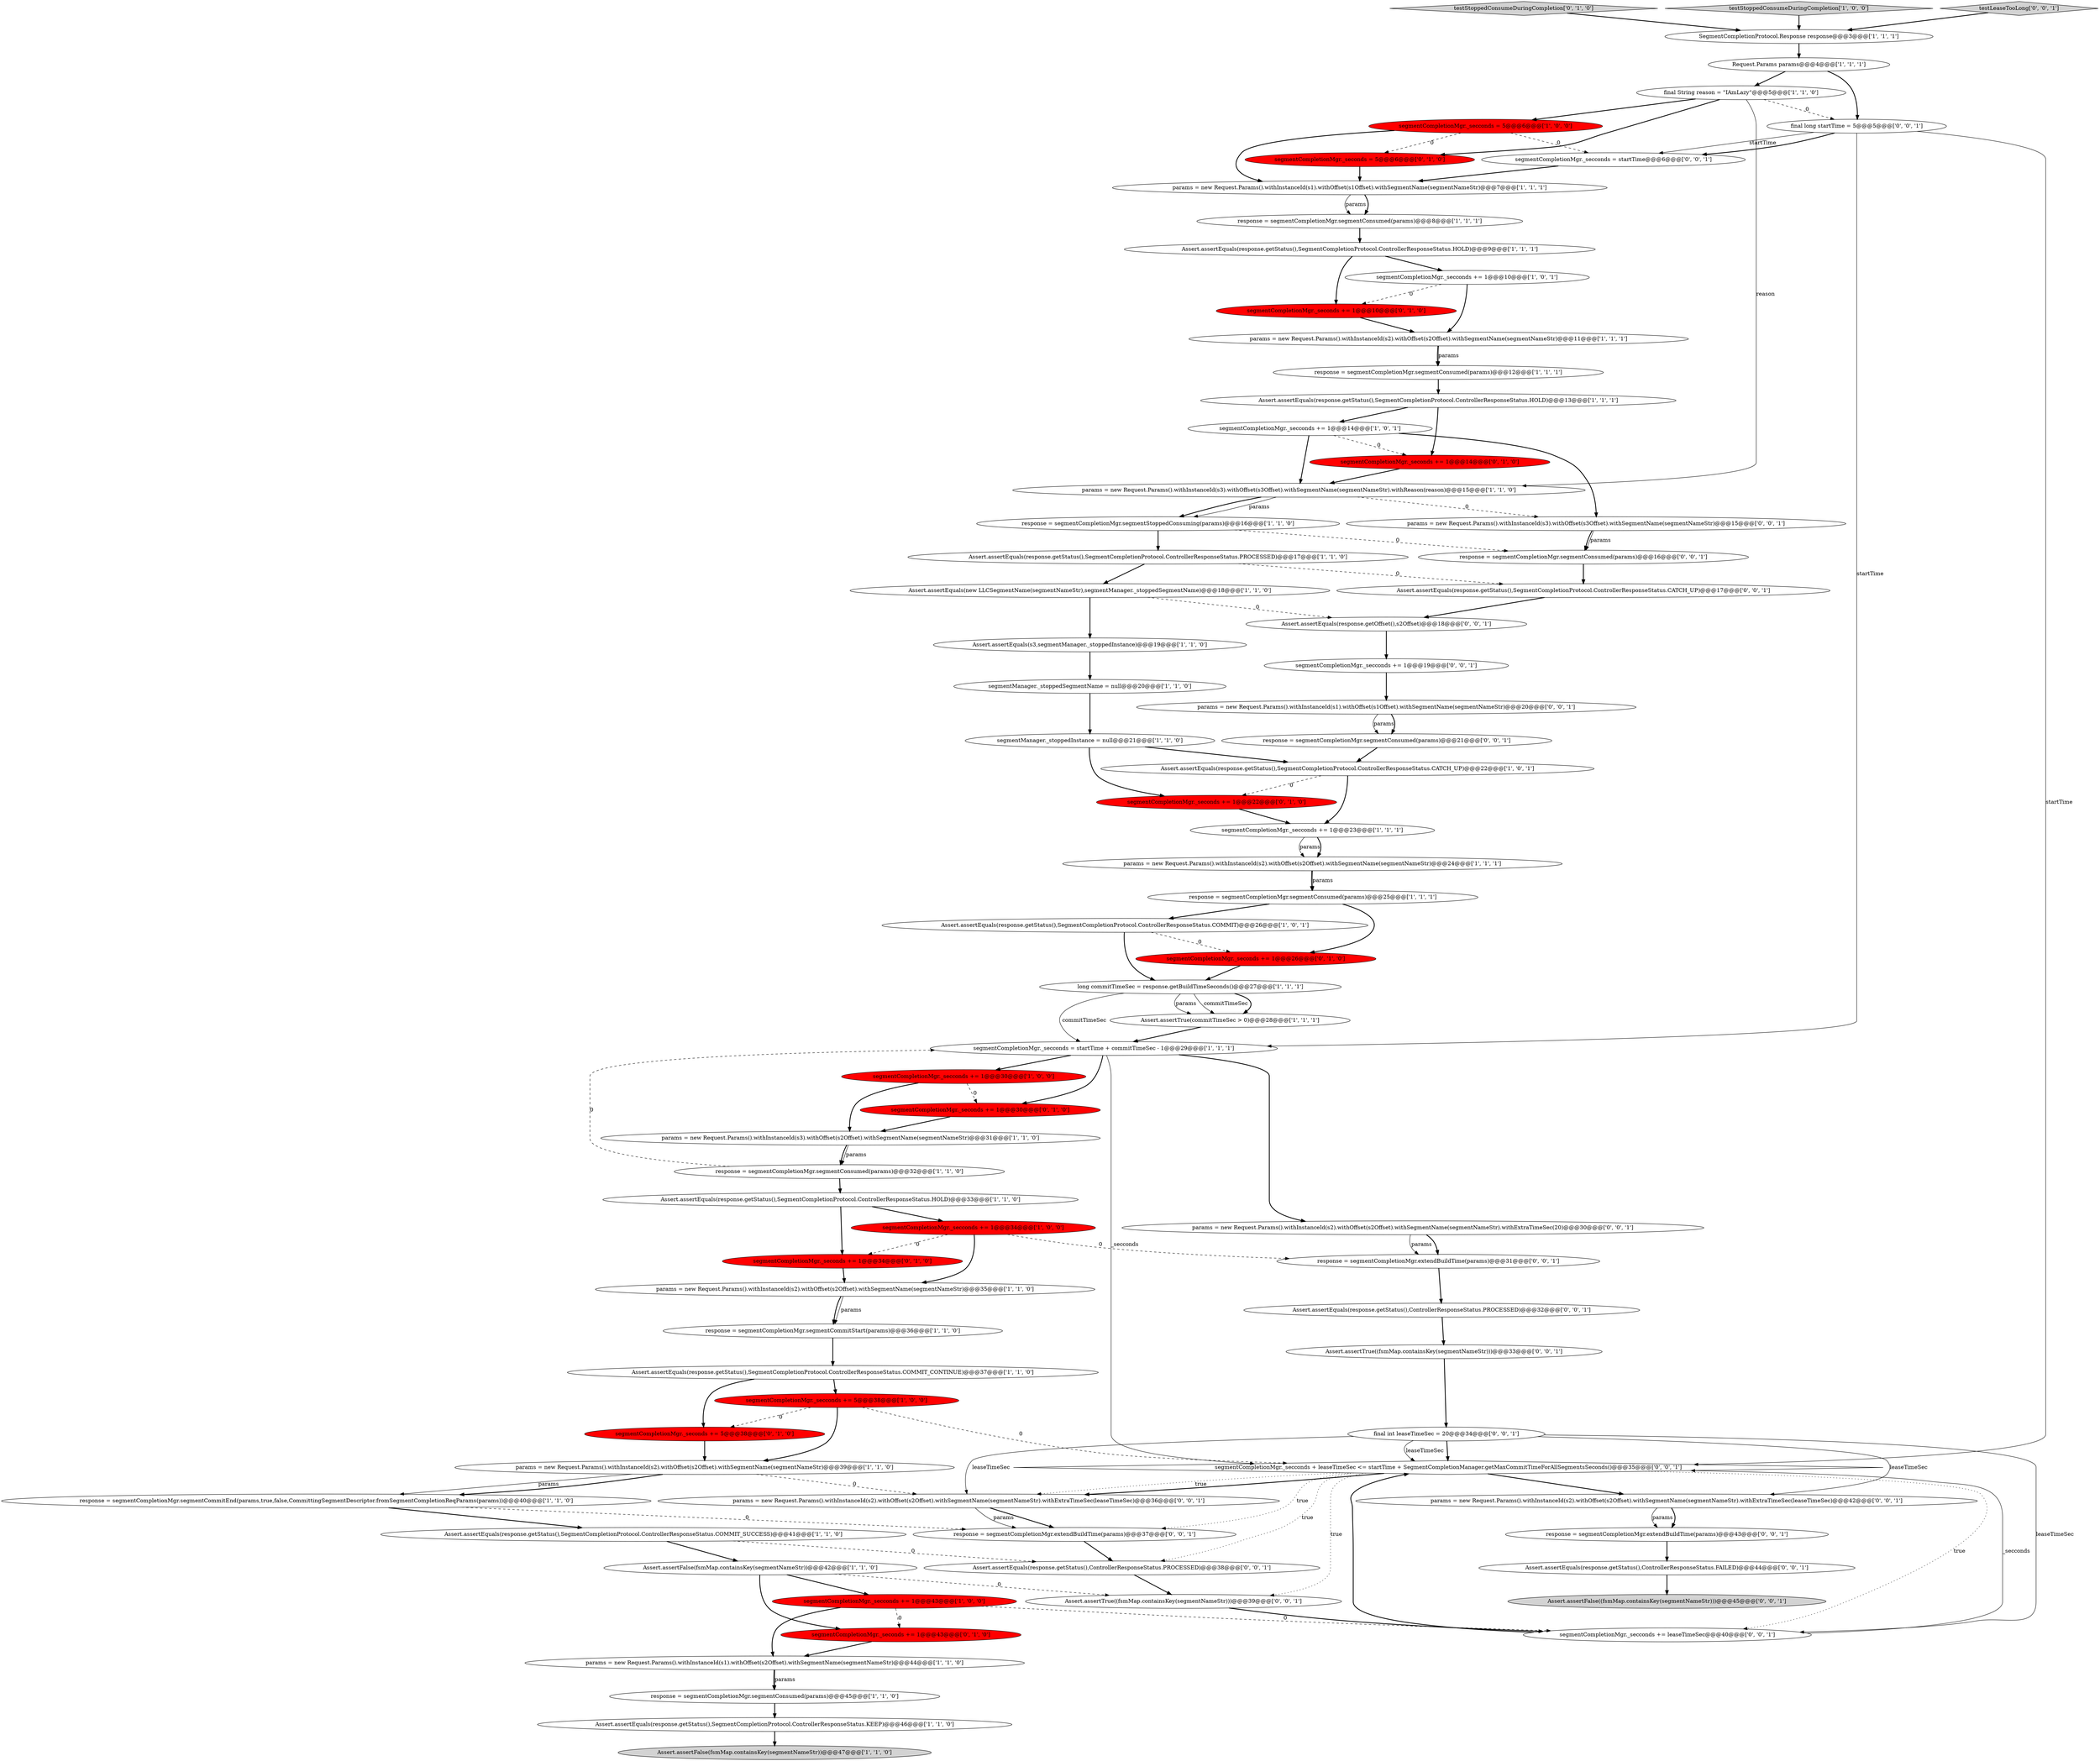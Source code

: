 digraph {
10 [style = filled, label = "params = new Request.Params().withInstanceId(s3).withOffset(s3Offset).withSegmentName(segmentNameStr).withReason(reason)@@@15@@@['1', '1', '0']", fillcolor = white, shape = ellipse image = "AAA0AAABBB1BBB"];
19 [style = filled, label = "Assert.assertEquals(response.getStatus(),SegmentCompletionProtocol.ControllerResponseStatus.KEEP)@@@46@@@['1', '1', '0']", fillcolor = white, shape = ellipse image = "AAA0AAABBB1BBB"];
68 [style = filled, label = "Assert.assertEquals(response.getStatus(),ControllerResponseStatus.PROCESSED)@@@38@@@['0', '0', '1']", fillcolor = white, shape = ellipse image = "AAA0AAABBB3BBB"];
66 [style = filled, label = "Assert.assertTrue((fsmMap.containsKey(segmentNameStr)))@@@39@@@['0', '0', '1']", fillcolor = white, shape = ellipse image = "AAA0AAABBB3BBB"];
8 [style = filled, label = "segmentCompletionMgr._secconds += 1@@@14@@@['1', '0', '1']", fillcolor = white, shape = ellipse image = "AAA0AAABBB1BBB"];
42 [style = filled, label = "params = new Request.Params().withInstanceId(s2).withOffset(s2Offset).withSegmentName(segmentNameStr)@@@35@@@['1', '1', '0']", fillcolor = white, shape = ellipse image = "AAA0AAABBB1BBB"];
53 [style = filled, label = "segmentCompletionMgr._seconds += 5@@@38@@@['0', '1', '0']", fillcolor = red, shape = ellipse image = "AAA1AAABBB2BBB"];
0 [style = filled, label = "params = new Request.Params().withInstanceId(s1).withOffset(s1Offset).withSegmentName(segmentNameStr)@@@7@@@['1', '1', '1']", fillcolor = white, shape = ellipse image = "AAA0AAABBB1BBB"];
22 [style = filled, label = "long commitTimeSec = response.getBuildTimeSeconds()@@@27@@@['1', '1', '1']", fillcolor = white, shape = ellipse image = "AAA0AAABBB1BBB"];
17 [style = filled, label = "segmentCompletionMgr._secconds += 1@@@10@@@['1', '0', '1']", fillcolor = white, shape = ellipse image = "AAA0AAABBB1BBB"];
50 [style = filled, label = "testStoppedConsumeDuringCompletion['0', '1', '0']", fillcolor = lightgray, shape = diamond image = "AAA0AAABBB2BBB"];
59 [style = filled, label = "final int leaseTimeSec = 20@@@34@@@['0', '0', '1']", fillcolor = white, shape = ellipse image = "AAA0AAABBB3BBB"];
16 [style = filled, label = "final String reason = \"IAmLazy\"@@@5@@@['1', '1', '0']", fillcolor = white, shape = ellipse image = "AAA0AAABBB1BBB"];
7 [style = filled, label = "response = segmentCompletionMgr.segmentConsumed(params)@@@8@@@['1', '1', '1']", fillcolor = white, shape = ellipse image = "AAA0AAABBB1BBB"];
13 [style = filled, label = "Assert.assertFalse(fsmMap.containsKey(segmentNameStr))@@@47@@@['1', '1', '0']", fillcolor = lightgray, shape = ellipse image = "AAA0AAABBB1BBB"];
6 [style = filled, label = "segmentCompletionMgr._secconds = 5@@@6@@@['1', '0', '0']", fillcolor = red, shape = ellipse image = "AAA1AAABBB1BBB"];
3 [style = filled, label = "params = new Request.Params().withInstanceId(s1).withOffset(s2Offset).withSegmentName(segmentNameStr)@@@44@@@['1', '1', '0']", fillcolor = white, shape = ellipse image = "AAA0AAABBB1BBB"];
67 [style = filled, label = "segmentCompletionMgr._secconds + leaseTimeSec <= startTime + SegmentCompletionManager.getMaxCommitTimeForAllSegmentsSeconds()@@@35@@@['0', '0', '1']", fillcolor = white, shape = diamond image = "AAA0AAABBB3BBB"];
41 [style = filled, label = "Assert.assertFalse(fsmMap.containsKey(segmentNameStr))@@@42@@@['1', '1', '0']", fillcolor = white, shape = ellipse image = "AAA0AAABBB1BBB"];
28 [style = filled, label = "segmentCompletionMgr._secconds += 1@@@23@@@['1', '1', '1']", fillcolor = white, shape = ellipse image = "AAA0AAABBB1BBB"];
75 [style = filled, label = "params = new Request.Params().withInstanceId(s2).withOffset(s2Offset).withSegmentName(segmentNameStr).withExtraTimeSec(leaseTimeSec)@@@42@@@['0', '0', '1']", fillcolor = white, shape = ellipse image = "AAA0AAABBB3BBB"];
76 [style = filled, label = "params = new Request.Params().withInstanceId(s2).withOffset(s2Offset).withSegmentName(segmentNameStr).withExtraTimeSec(leaseTimeSec)@@@36@@@['0', '0', '1']", fillcolor = white, shape = ellipse image = "AAA0AAABBB3BBB"];
26 [style = filled, label = "Assert.assertEquals(response.getStatus(),SegmentCompletionProtocol.ControllerResponseStatus.HOLD)@@@13@@@['1', '1', '1']", fillcolor = white, shape = ellipse image = "AAA0AAABBB1BBB"];
43 [style = filled, label = "segmentManager._stoppedSegmentName = null@@@20@@@['1', '1', '0']", fillcolor = white, shape = ellipse image = "AAA0AAABBB1BBB"];
11 [style = filled, label = "Assert.assertEquals(response.getStatus(),SegmentCompletionProtocol.ControllerResponseStatus.COMMIT)@@@26@@@['1', '0', '1']", fillcolor = white, shape = ellipse image = "AAA0AAABBB1BBB"];
39 [style = filled, label = "segmentCompletionMgr._secconds += 5@@@38@@@['1', '0', '0']", fillcolor = red, shape = ellipse image = "AAA1AAABBB1BBB"];
77 [style = filled, label = "segmentCompletionMgr._secconds += leaseTimeSec@@@40@@@['0', '0', '1']", fillcolor = white, shape = ellipse image = "AAA0AAABBB3BBB"];
80 [style = filled, label = "params = new Request.Params().withInstanceId(s2).withOffset(s2Offset).withSegmentName(segmentNameStr).withExtraTimeSec(20)@@@30@@@['0', '0', '1']", fillcolor = white, shape = ellipse image = "AAA0AAABBB3BBB"];
27 [style = filled, label = "params = new Request.Params().withInstanceId(s2).withOffset(s2Offset).withSegmentName(segmentNameStr)@@@24@@@['1', '1', '1']", fillcolor = white, shape = ellipse image = "AAA0AAABBB1BBB"];
54 [style = filled, label = "segmentCompletionMgr._seconds += 1@@@14@@@['0', '1', '0']", fillcolor = red, shape = ellipse image = "AAA1AAABBB2BBB"];
38 [style = filled, label = "Assert.assertEquals(response.getStatus(),SegmentCompletionProtocol.ControllerResponseStatus.CATCH_UP)@@@22@@@['1', '0', '1']", fillcolor = white, shape = ellipse image = "AAA0AAABBB1BBB"];
2 [style = filled, label = "response = segmentCompletionMgr.segmentConsumed(params)@@@45@@@['1', '1', '0']", fillcolor = white, shape = ellipse image = "AAA0AAABBB1BBB"];
70 [style = filled, label = "response = segmentCompletionMgr.extendBuildTime(params)@@@31@@@['0', '0', '1']", fillcolor = white, shape = ellipse image = "AAA0AAABBB3BBB"];
31 [style = filled, label = "response = segmentCompletionMgr.segmentStoppedConsuming(params)@@@16@@@['1', '1', '0']", fillcolor = white, shape = ellipse image = "AAA0AAABBB1BBB"];
33 [style = filled, label = "Assert.assertEquals(response.getStatus(),SegmentCompletionProtocol.ControllerResponseStatus.HOLD)@@@33@@@['1', '1', '0']", fillcolor = white, shape = ellipse image = "AAA0AAABBB1BBB"];
60 [style = filled, label = "Assert.assertEquals(response.getStatus(),ControllerResponseStatus.FAILED)@@@44@@@['0', '0', '1']", fillcolor = white, shape = ellipse image = "AAA0AAABBB3BBB"];
1 [style = filled, label = "Assert.assertEquals(response.getStatus(),SegmentCompletionProtocol.ControllerResponseStatus.PROCESSED)@@@17@@@['1', '1', '0']", fillcolor = white, shape = ellipse image = "AAA0AAABBB1BBB"];
51 [style = filled, label = "segmentCompletionMgr._seconds += 1@@@30@@@['0', '1', '0']", fillcolor = red, shape = ellipse image = "AAA1AAABBB2BBB"];
20 [style = filled, label = "response = segmentCompletionMgr.segmentConsumed(params)@@@25@@@['1', '1', '1']", fillcolor = white, shape = ellipse image = "AAA0AAABBB1BBB"];
49 [style = filled, label = "segmentCompletionMgr._seconds += 1@@@34@@@['0', '1', '0']", fillcolor = red, shape = ellipse image = "AAA1AAABBB2BBB"];
52 [style = filled, label = "segmentCompletionMgr._seconds += 1@@@43@@@['0', '1', '0']", fillcolor = red, shape = ellipse image = "AAA1AAABBB2BBB"];
79 [style = filled, label = "Assert.assertEquals(response.getStatus(),ControllerResponseStatus.PROCESSED)@@@32@@@['0', '0', '1']", fillcolor = white, shape = ellipse image = "AAA0AAABBB3BBB"];
62 [style = filled, label = "final long startTime = 5@@@5@@@['0', '0', '1']", fillcolor = white, shape = ellipse image = "AAA0AAABBB3BBB"];
30 [style = filled, label = "params = new Request.Params().withInstanceId(s2).withOffset(s2Offset).withSegmentName(segmentNameStr)@@@11@@@['1', '1', '1']", fillcolor = white, shape = ellipse image = "AAA0AAABBB1BBB"];
64 [style = filled, label = "response = segmentCompletionMgr.segmentConsumed(params)@@@21@@@['0', '0', '1']", fillcolor = white, shape = ellipse image = "AAA0AAABBB3BBB"];
4 [style = filled, label = "Request.Params params@@@4@@@['1', '1', '1']", fillcolor = white, shape = ellipse image = "AAA0AAABBB1BBB"];
55 [style = filled, label = "segmentCompletionMgr._seconds += 1@@@22@@@['0', '1', '0']", fillcolor = red, shape = ellipse image = "AAA1AAABBB2BBB"];
5 [style = filled, label = "segmentCompletionMgr._secconds = startTime + commitTimeSec - 1@@@29@@@['1', '1', '1']", fillcolor = white, shape = ellipse image = "AAA0AAABBB1BBB"];
71 [style = filled, label = "Assert.assertFalse((fsmMap.containsKey(segmentNameStr)))@@@45@@@['0', '0', '1']", fillcolor = lightgray, shape = ellipse image = "AAA0AAABBB3BBB"];
12 [style = filled, label = "Assert.assertEquals(s3,segmentManager._stoppedInstance)@@@19@@@['1', '1', '0']", fillcolor = white, shape = ellipse image = "AAA0AAABBB1BBB"];
21 [style = filled, label = "response = segmentCompletionMgr.segmentCommitEnd(params,true,false,CommittingSegmentDescriptor.fromSegmentCompletionReqParams(params))@@@40@@@['1', '1', '0']", fillcolor = white, shape = ellipse image = "AAA0AAABBB1BBB"];
45 [style = filled, label = "response = segmentCompletionMgr.segmentCommitStart(params)@@@36@@@['1', '1', '0']", fillcolor = white, shape = ellipse image = "AAA0AAABBB1BBB"];
58 [style = filled, label = "segmentCompletionMgr._secconds += 1@@@19@@@['0', '0', '1']", fillcolor = white, shape = ellipse image = "AAA0AAABBB3BBB"];
36 [style = filled, label = "Assert.assertEquals(new LLCSegmentName(segmentNameStr),segmentManager._stoppedSegmentName)@@@18@@@['1', '1', '0']", fillcolor = white, shape = ellipse image = "AAA0AAABBB1BBB"];
47 [style = filled, label = "segmentCompletionMgr._seconds += 1@@@10@@@['0', '1', '0']", fillcolor = red, shape = ellipse image = "AAA1AAABBB2BBB"];
48 [style = filled, label = "segmentCompletionMgr._seconds += 1@@@26@@@['0', '1', '0']", fillcolor = red, shape = ellipse image = "AAA1AAABBB2BBB"];
32 [style = filled, label = "Assert.assertTrue(commitTimeSec > 0)@@@28@@@['1', '1', '1']", fillcolor = white, shape = ellipse image = "AAA0AAABBB1BBB"];
15 [style = filled, label = "segmentCompletionMgr._secconds += 1@@@34@@@['1', '0', '0']", fillcolor = red, shape = ellipse image = "AAA1AAABBB1BBB"];
23 [style = filled, label = "segmentCompletionMgr._secconds += 1@@@30@@@['1', '0', '0']", fillcolor = red, shape = ellipse image = "AAA1AAABBB1BBB"];
18 [style = filled, label = "segmentManager._stoppedInstance = null@@@21@@@['1', '1', '0']", fillcolor = white, shape = ellipse image = "AAA0AAABBB1BBB"];
29 [style = filled, label = "segmentCompletionMgr._secconds += 1@@@43@@@['1', '0', '0']", fillcolor = red, shape = ellipse image = "AAA1AAABBB1BBB"];
61 [style = filled, label = "response = segmentCompletionMgr.extendBuildTime(params)@@@37@@@['0', '0', '1']", fillcolor = white, shape = ellipse image = "AAA0AAABBB3BBB"];
74 [style = filled, label = "params = new Request.Params().withInstanceId(s1).withOffset(s1Offset).withSegmentName(segmentNameStr)@@@20@@@['0', '0', '1']", fillcolor = white, shape = ellipse image = "AAA0AAABBB3BBB"];
35 [style = filled, label = "Assert.assertEquals(response.getStatus(),SegmentCompletionProtocol.ControllerResponseStatus.HOLD)@@@9@@@['1', '1', '1']", fillcolor = white, shape = ellipse image = "AAA0AAABBB1BBB"];
9 [style = filled, label = "response = segmentCompletionMgr.segmentConsumed(params)@@@12@@@['1', '1', '1']", fillcolor = white, shape = ellipse image = "AAA0AAABBB1BBB"];
40 [style = filled, label = "testStoppedConsumeDuringCompletion['1', '0', '0']", fillcolor = lightgray, shape = diamond image = "AAA0AAABBB1BBB"];
37 [style = filled, label = "response = segmentCompletionMgr.segmentConsumed(params)@@@32@@@['1', '1', '0']", fillcolor = white, shape = ellipse image = "AAA0AAABBB1BBB"];
25 [style = filled, label = "Assert.assertEquals(response.getStatus(),SegmentCompletionProtocol.ControllerResponseStatus.COMMIT_CONTINUE)@@@37@@@['1', '1', '0']", fillcolor = white, shape = ellipse image = "AAA0AAABBB1BBB"];
65 [style = filled, label = "params = new Request.Params().withInstanceId(s3).withOffset(s3Offset).withSegmentName(segmentNameStr)@@@15@@@['0', '0', '1']", fillcolor = white, shape = ellipse image = "AAA0AAABBB3BBB"];
24 [style = filled, label = "params = new Request.Params().withInstanceId(s3).withOffset(s2Offset).withSegmentName(segmentNameStr)@@@31@@@['1', '1', '0']", fillcolor = white, shape = ellipse image = "AAA0AAABBB1BBB"];
34 [style = filled, label = "params = new Request.Params().withInstanceId(s2).withOffset(s2Offset).withSegmentName(segmentNameStr)@@@39@@@['1', '1', '0']", fillcolor = white, shape = ellipse image = "AAA0AAABBB1BBB"];
44 [style = filled, label = "Assert.assertEquals(response.getStatus(),SegmentCompletionProtocol.ControllerResponseStatus.COMMIT_SUCCESS)@@@41@@@['1', '1', '0']", fillcolor = white, shape = ellipse image = "AAA0AAABBB1BBB"];
46 [style = filled, label = "segmentCompletionMgr._seconds = 5@@@6@@@['0', '1', '0']", fillcolor = red, shape = ellipse image = "AAA1AAABBB2BBB"];
72 [style = filled, label = "Assert.assertEquals(response.getOffset(),s2Offset)@@@18@@@['0', '0', '1']", fillcolor = white, shape = ellipse image = "AAA0AAABBB3BBB"];
78 [style = filled, label = "response = segmentCompletionMgr.extendBuildTime(params)@@@43@@@['0', '0', '1']", fillcolor = white, shape = ellipse image = "AAA0AAABBB3BBB"];
56 [style = filled, label = "testLeaseTooLong['0', '0', '1']", fillcolor = lightgray, shape = diamond image = "AAA0AAABBB3BBB"];
69 [style = filled, label = "segmentCompletionMgr._secconds = startTime@@@6@@@['0', '0', '1']", fillcolor = white, shape = ellipse image = "AAA0AAABBB3BBB"];
57 [style = filled, label = "response = segmentCompletionMgr.segmentConsumed(params)@@@16@@@['0', '0', '1']", fillcolor = white, shape = ellipse image = "AAA0AAABBB3BBB"];
63 [style = filled, label = "Assert.assertEquals(response.getStatus(),SegmentCompletionProtocol.ControllerResponseStatus.CATCH_UP)@@@17@@@['0', '0', '1']", fillcolor = white, shape = ellipse image = "AAA0AAABBB3BBB"];
73 [style = filled, label = "Assert.assertTrue((fsmMap.containsKey(segmentNameStr)))@@@33@@@['0', '0', '1']", fillcolor = white, shape = ellipse image = "AAA0AAABBB3BBB"];
14 [style = filled, label = "SegmentCompletionProtocol.Response response@@@3@@@['1', '1', '1']", fillcolor = white, shape = ellipse image = "AAA0AAABBB1BBB"];
63->72 [style = bold, label=""];
8->10 [style = bold, label=""];
74->64 [style = solid, label="params"];
46->0 [style = bold, label=""];
78->60 [style = bold, label=""];
59->67 [style = solid, label="leaseTimeSec"];
42->45 [style = bold, label=""];
69->0 [style = bold, label=""];
18->55 [style = bold, label=""];
23->51 [style = dashed, label="0"];
51->24 [style = bold, label=""];
65->57 [style = bold, label=""];
4->62 [style = bold, label=""];
7->35 [style = bold, label=""];
68->66 [style = bold, label=""];
60->71 [style = bold, label=""];
25->53 [style = bold, label=""];
76->61 [style = bold, label=""];
38->55 [style = dashed, label="0"];
31->1 [style = bold, label=""];
36->12 [style = bold, label=""];
43->18 [style = bold, label=""];
1->63 [style = dashed, label="0"];
29->52 [style = dashed, label="0"];
17->47 [style = dashed, label="0"];
9->26 [style = bold, label=""];
8->54 [style = dashed, label="0"];
45->25 [style = bold, label=""];
61->68 [style = bold, label=""];
57->63 [style = bold, label=""];
53->34 [style = bold, label=""];
10->31 [style = solid, label="params"];
20->48 [style = bold, label=""];
70->79 [style = bold, label=""];
67->61 [style = dotted, label="true"];
6->69 [style = dashed, label="0"];
37->33 [style = bold, label=""];
62->69 [style = solid, label="startTime"];
59->67 [style = bold, label=""];
75->78 [style = bold, label=""];
11->48 [style = dashed, label="0"];
4->16 [style = bold, label=""];
34->21 [style = solid, label="params"];
18->38 [style = bold, label=""];
67->77 [style = dotted, label="true"];
75->78 [style = solid, label="params"];
21->44 [style = bold, label=""];
10->31 [style = bold, label=""];
80->70 [style = bold, label=""];
5->23 [style = bold, label=""];
33->15 [style = bold, label=""];
38->28 [style = bold, label=""];
31->57 [style = dashed, label="0"];
39->34 [style = bold, label=""];
16->6 [style = bold, label=""];
22->32 [style = bold, label=""];
39->67 [style = dashed, label="0"];
0->7 [style = bold, label=""];
73->59 [style = bold, label=""];
76->61 [style = solid, label="params"];
30->9 [style = solid, label="params"];
19->13 [style = bold, label=""];
3->2 [style = bold, label=""];
64->38 [style = bold, label=""];
21->61 [style = dashed, label="0"];
44->41 [style = bold, label=""];
35->17 [style = bold, label=""];
28->27 [style = solid, label="params"];
3->2 [style = solid, label="params"];
56->14 [style = bold, label=""];
27->20 [style = bold, label=""];
39->53 [style = dashed, label="0"];
14->4 [style = bold, label=""];
5->67 [style = solid, label="_secconds"];
67->75 [style = bold, label=""];
25->39 [style = bold, label=""];
67->76 [style = dotted, label="true"];
62->5 [style = solid, label="startTime"];
22->5 [style = solid, label="commitTimeSec"];
24->37 [style = solid, label="params"];
22->32 [style = solid, label="params"];
59->75 [style = solid, label="leaseTimeSec"];
30->9 [style = bold, label=""];
26->8 [style = bold, label=""];
50->14 [style = bold, label=""];
27->20 [style = solid, label="params"];
67->66 [style = dotted, label="true"];
29->77 [style = dashed, label="0"];
36->72 [style = dashed, label="0"];
37->5 [style = dashed, label="0"];
26->54 [style = bold, label=""];
58->74 [style = bold, label=""];
77->67 [style = solid, label="_secconds"];
11->22 [style = bold, label=""];
40->14 [style = bold, label=""];
54->10 [style = bold, label=""];
77->67 [style = bold, label=""];
65->57 [style = solid, label="params"];
12->43 [style = bold, label=""];
33->49 [style = bold, label=""];
62->69 [style = bold, label=""];
34->21 [style = bold, label=""];
67->76 [style = bold, label=""];
20->11 [style = bold, label=""];
16->46 [style = bold, label=""];
66->77 [style = bold, label=""];
32->5 [style = bold, label=""];
49->42 [style = bold, label=""];
59->77 [style = solid, label="leaseTimeSec"];
2->19 [style = bold, label=""];
5->51 [style = bold, label=""];
16->10 [style = solid, label="reason"];
41->29 [style = bold, label=""];
29->3 [style = bold, label=""];
74->64 [style = bold, label=""];
5->80 [style = bold, label=""];
17->30 [style = bold, label=""];
6->0 [style = bold, label=""];
48->22 [style = bold, label=""];
0->7 [style = solid, label="params"];
1->36 [style = bold, label=""];
79->73 [style = bold, label=""];
10->65 [style = dashed, label="0"];
47->30 [style = bold, label=""];
41->52 [style = bold, label=""];
62->67 [style = solid, label="startTime"];
8->65 [style = bold, label=""];
6->46 [style = dashed, label="0"];
16->62 [style = dashed, label="0"];
34->76 [style = dashed, label="0"];
44->68 [style = dashed, label="0"];
23->24 [style = bold, label=""];
15->42 [style = bold, label=""];
15->49 [style = dashed, label="0"];
72->58 [style = bold, label=""];
24->37 [style = bold, label=""];
35->47 [style = bold, label=""];
41->66 [style = dashed, label="0"];
52->3 [style = bold, label=""];
28->27 [style = bold, label=""];
15->70 [style = dashed, label="0"];
80->70 [style = solid, label="params"];
42->45 [style = solid, label="params"];
59->76 [style = solid, label="leaseTimeSec"];
22->32 [style = solid, label="commitTimeSec"];
55->28 [style = bold, label=""];
67->68 [style = dotted, label="true"];
}
